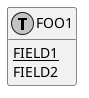 @startuml
skinparam monochrome true

!define table(x) class x << (T,#FFAAAA) >>
!define primary_key(x) <u>x</u>
hide methods
hide stereotypes

table(FOO1) {
  primary_key(FIELD1)
  FIELD2
}

@enduml